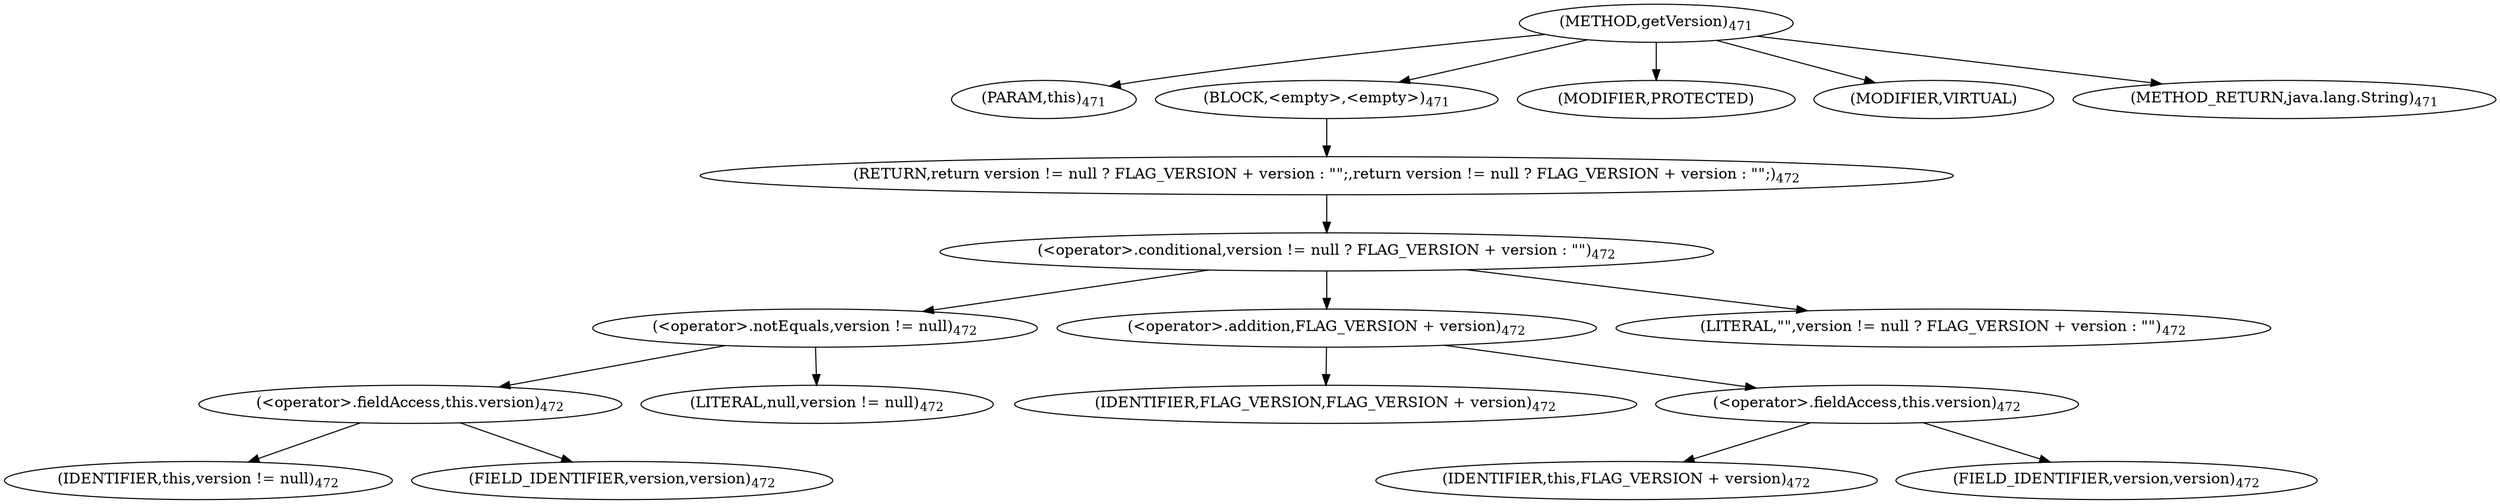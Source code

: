 digraph "getVersion" {  
"803" [label = <(METHOD,getVersion)<SUB>471</SUB>> ]
"804" [label = <(PARAM,this)<SUB>471</SUB>> ]
"805" [label = <(BLOCK,&lt;empty&gt;,&lt;empty&gt;)<SUB>471</SUB>> ]
"806" [label = <(RETURN,return version != null ? FLAG_VERSION + version : &quot;&quot;;,return version != null ? FLAG_VERSION + version : &quot;&quot;;)<SUB>472</SUB>> ]
"807" [label = <(&lt;operator&gt;.conditional,version != null ? FLAG_VERSION + version : &quot;&quot;)<SUB>472</SUB>> ]
"808" [label = <(&lt;operator&gt;.notEquals,version != null)<SUB>472</SUB>> ]
"809" [label = <(&lt;operator&gt;.fieldAccess,this.version)<SUB>472</SUB>> ]
"810" [label = <(IDENTIFIER,this,version != null)<SUB>472</SUB>> ]
"811" [label = <(FIELD_IDENTIFIER,version,version)<SUB>472</SUB>> ]
"812" [label = <(LITERAL,null,version != null)<SUB>472</SUB>> ]
"813" [label = <(&lt;operator&gt;.addition,FLAG_VERSION + version)<SUB>472</SUB>> ]
"814" [label = <(IDENTIFIER,FLAG_VERSION,FLAG_VERSION + version)<SUB>472</SUB>> ]
"815" [label = <(&lt;operator&gt;.fieldAccess,this.version)<SUB>472</SUB>> ]
"816" [label = <(IDENTIFIER,this,FLAG_VERSION + version)<SUB>472</SUB>> ]
"817" [label = <(FIELD_IDENTIFIER,version,version)<SUB>472</SUB>> ]
"818" [label = <(LITERAL,&quot;&quot;,version != null ? FLAG_VERSION + version : &quot;&quot;)<SUB>472</SUB>> ]
"819" [label = <(MODIFIER,PROTECTED)> ]
"820" [label = <(MODIFIER,VIRTUAL)> ]
"821" [label = <(METHOD_RETURN,java.lang.String)<SUB>471</SUB>> ]
  "803" -> "804" 
  "803" -> "805" 
  "803" -> "819" 
  "803" -> "820" 
  "803" -> "821" 
  "805" -> "806" 
  "806" -> "807" 
  "807" -> "808" 
  "807" -> "813" 
  "807" -> "818" 
  "808" -> "809" 
  "808" -> "812" 
  "809" -> "810" 
  "809" -> "811" 
  "813" -> "814" 
  "813" -> "815" 
  "815" -> "816" 
  "815" -> "817" 
}
